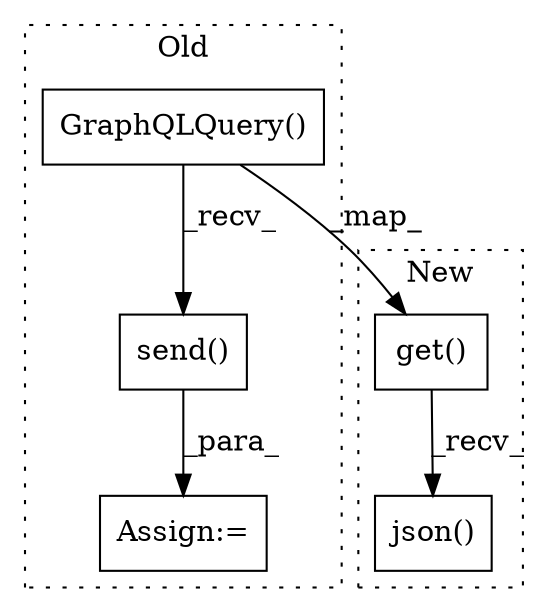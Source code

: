 digraph G {
subgraph cluster0 {
1 [label="GraphQLQuery()" a="75" s="20504,20532" l="17,1" shape="box"];
4 [label="send()" a="75" s="20611" l="8" shape="box"];
5 [label="Assign:=" a="68" s="20608" l="3" shape="box"];
label = "Old";
style="dotted";
}
subgraph cluster1 {
2 [label="get()" a="75" s="19101,19165" l="8,1" shape="box"];
3 [label="json()" a="75" s="19101" l="72" shape="box"];
label = "New";
style="dotted";
}
1 -> 4 [label="_recv_"];
1 -> 2 [label="_map_"];
2 -> 3 [label="_recv_"];
4 -> 5 [label="_para_"];
}